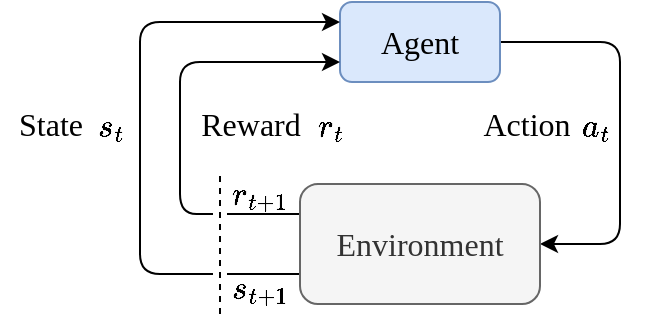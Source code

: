 <mxfile scale="2" border="0">
    <diagram id="mdJyOO6BVZEivecEfxr3" name="第 1 页">
        <mxGraphModel dx="785" dy="447" grid="1" gridSize="10" guides="1" tooltips="1" connect="1" arrows="1" fold="1" page="1" pageScale="1" pageWidth="827" pageHeight="1169" math="1" shadow="0">
            <root>
                <mxCell id="0"/>
                <mxCell id="1" parent="0"/>
                <mxCell id="16" value="" style="endArrow=none;html=1;fontFamily=Times New Roman;fontSize=16;elbow=vertical;dashed=1;jumpStyle=none;" parent="1" edge="1">
                    <mxGeometry width="50" height="50" relative="1" as="geometry">
                        <mxPoint x="240" y="465" as="sourcePoint"/>
                        <mxPoint x="240" y="395" as="targetPoint"/>
                    </mxGeometry>
                </mxCell>
                <mxCell id="6" style="edgeStyle=orthogonalEdgeStyle;html=1;exitX=1;exitY=0.5;exitDx=0;exitDy=0;entryX=1;entryY=0.5;entryDx=0;entryDy=0;fontSize=16;elbow=vertical;" parent="1" source="2" target="4" edge="1">
                    <mxGeometry relative="1" as="geometry">
                        <Array as="points">
                            <mxPoint x="440" y="329"/>
                            <mxPoint x="440" y="430"/>
                        </Array>
                    </mxGeometry>
                </mxCell>
                <mxCell id="2" value="Agent" style="rounded=1;whiteSpace=wrap;html=1;fillColor=#dae8fc;fontSize=16;fontFamily=Times New Roman;strokeColor=#6c8ebf;strokeWidth=1;perimeterSpacing=0;" parent="1" vertex="1">
                    <mxGeometry x="300" y="309" width="80" height="40" as="geometry"/>
                </mxCell>
                <mxCell id="7" style="edgeStyle=orthogonalEdgeStyle;html=1;exitX=0;exitY=0.25;exitDx=0;exitDy=0;entryX=0;entryY=0.75;entryDx=0;entryDy=0;fontSize=16;elbow=vertical;jumpStyle=gap;jumpSize=7;" parent="1" source="4" target="2" edge="1">
                    <mxGeometry relative="1" as="geometry">
                        <Array as="points">
                            <mxPoint x="220" y="415"/>
                            <mxPoint x="220" y="339"/>
                        </Array>
                    </mxGeometry>
                </mxCell>
                <mxCell id="8" style="edgeStyle=orthogonalEdgeStyle;html=1;exitX=0;exitY=0.75;exitDx=0;exitDy=0;entryX=0;entryY=0.25;entryDx=0;entryDy=0;fontSize=16;elbow=vertical;jumpStyle=gap;jumpSize=7;" parent="1" source="4" target="2" edge="1">
                    <mxGeometry relative="1" as="geometry">
                        <Array as="points">
                            <mxPoint x="200" y="445"/>
                            <mxPoint x="200" y="319"/>
                        </Array>
                    </mxGeometry>
                </mxCell>
                <mxCell id="4" value="Environment" style="rounded=1;whiteSpace=wrap;html=1;fontSize=16;fillColor=#f5f5f5;fontFamily=Times New Roman;strokeColor=#666666;fontColor=#333333;" parent="1" vertex="1">
                    <mxGeometry x="280" y="400" width="120" height="60" as="geometry"/>
                </mxCell>
                <mxCell id="9" value="Action" style="text;html=1;align=center;verticalAlign=middle;resizable=0;points=[];autosize=1;strokeColor=none;fillColor=none;fontSize=16;fontFamily=Times New Roman;" parent="1" vertex="1">
                    <mxGeometry x="363" y="360" width="60" height="20" as="geometry"/>
                </mxCell>
                <mxCell id="10" value="$$a_t$$" style="text;html=1;align=center;verticalAlign=middle;resizable=0;points=[];autosize=1;strokeColor=none;fillColor=none;fontSize=16;fontFamily=Times New Roman;" parent="1" vertex="1">
                    <mxGeometry x="393" y="360" width="70" height="20" as="geometry"/>
                </mxCell>
                <mxCell id="11" value="State" style="text;html=1;align=center;verticalAlign=middle;resizable=0;points=[];autosize=1;strokeColor=none;fillColor=none;fontSize=16;fontFamily=Times New Roman;" parent="1" vertex="1">
                    <mxGeometry x="130" y="360" width="50" height="20" as="geometry"/>
                </mxCell>
                <mxCell id="12" value="$$s_t$$" style="text;html=1;align=center;verticalAlign=middle;resizable=0;points=[];autosize=1;strokeColor=none;fillColor=none;fontSize=16;fontFamily=Times New Roman;" parent="1" vertex="1">
                    <mxGeometry x="150" y="360" width="70" height="20" as="geometry"/>
                </mxCell>
                <mxCell id="13" value="Reward" style="text;html=1;align=center;verticalAlign=middle;resizable=0;points=[];autosize=1;strokeColor=none;fillColor=none;fontSize=16;fontFamily=Times New Roman;" parent="1" vertex="1">
                    <mxGeometry x="220" y="360" width="70" height="20" as="geometry"/>
                </mxCell>
                <mxCell id="15" value="$$r_t$$" style="text;html=1;align=center;verticalAlign=middle;resizable=0;points=[];autosize=1;strokeColor=none;fillColor=none;fontSize=16;fontFamily=Times New Roman;" parent="1" vertex="1">
                    <mxGeometry x="260" y="360" width="70" height="20" as="geometry"/>
                </mxCell>
                <mxCell id="18" value="$$r_{t+1}$$" style="text;html=1;align=center;verticalAlign=middle;resizable=0;points=[];autosize=1;strokeColor=none;fillColor=none;fontSize=16;fontFamily=Times New Roman;" parent="1" vertex="1">
                    <mxGeometry x="210" y="394" width="100" height="20" as="geometry"/>
                </mxCell>
                <mxCell id="19" value="$$s_{t+1}$$" style="text;html=1;align=center;verticalAlign=middle;resizable=0;points=[];autosize=1;strokeColor=none;fillColor=none;fontSize=16;fontFamily=Times New Roman;" parent="1" vertex="1">
                    <mxGeometry x="210" y="441" width="100" height="20" as="geometry"/>
                </mxCell>
            </root>
        </mxGraphModel>
    </diagram>
</mxfile>